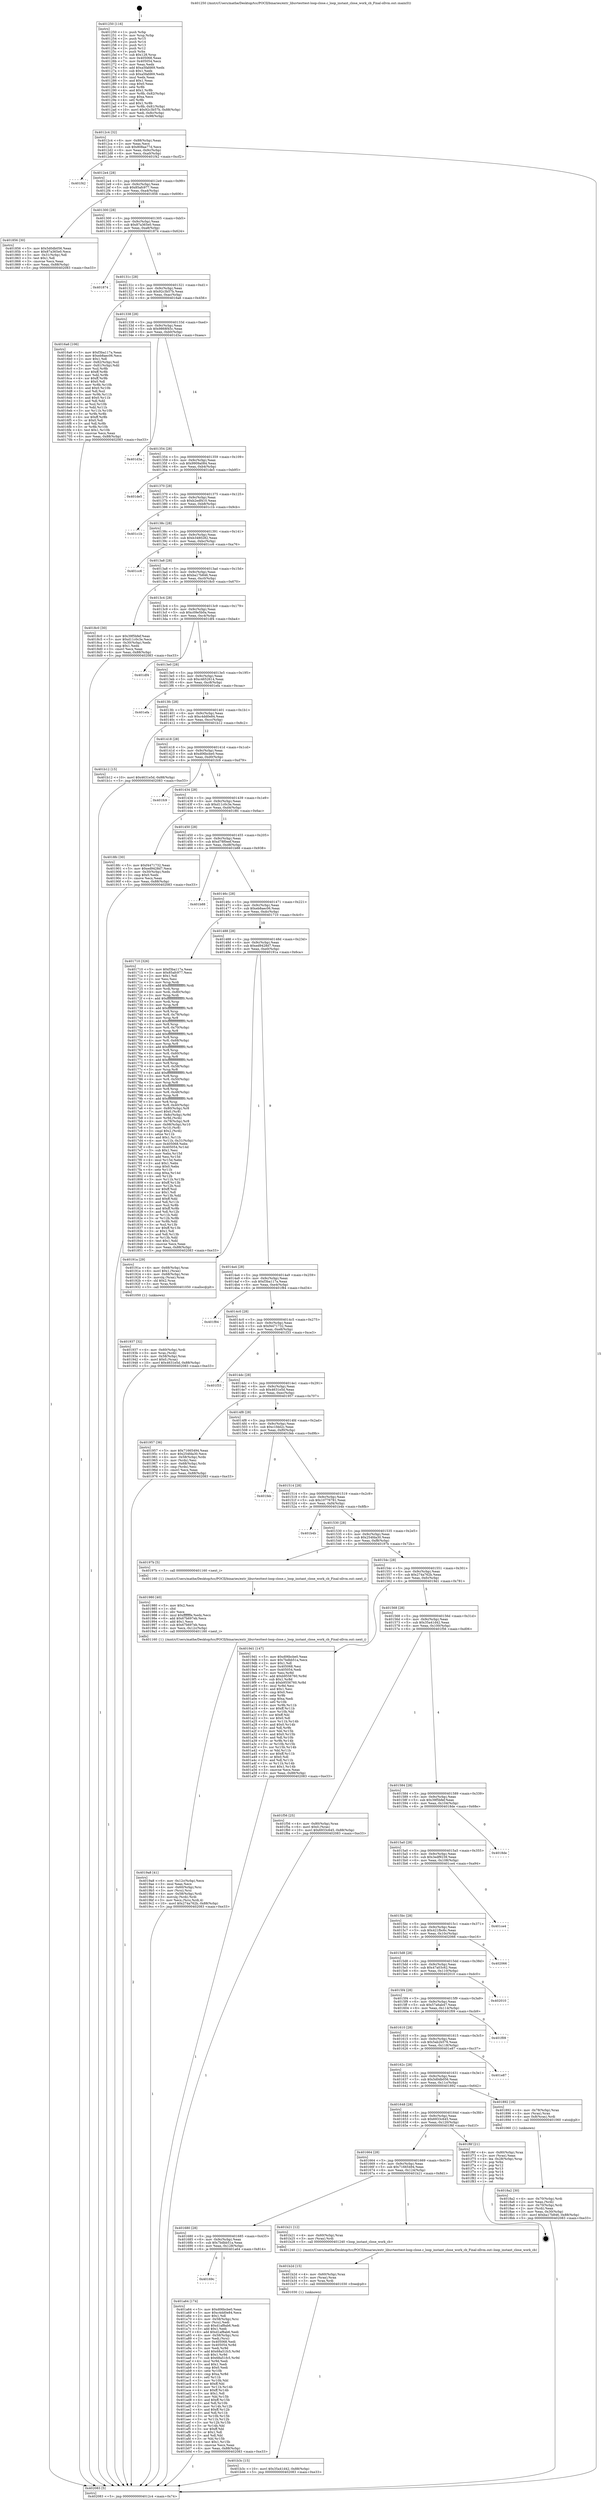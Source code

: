 digraph "0x401250" {
  label = "0x401250 (/mnt/c/Users/mathe/Desktop/tcc/POCII/binaries/extr_libuvtesttest-loop-close.c_loop_instant_close_work_cb_Final-ollvm.out::main(0))"
  labelloc = "t"
  node[shape=record]

  Entry [label="",width=0.3,height=0.3,shape=circle,fillcolor=black,style=filled]
  "0x4012c4" [label="{
     0x4012c4 [32]\l
     | [instrs]\l
     &nbsp;&nbsp;0x4012c4 \<+6\>: mov -0x88(%rbp),%eax\l
     &nbsp;&nbsp;0x4012ca \<+2\>: mov %eax,%ecx\l
     &nbsp;&nbsp;0x4012cc \<+6\>: sub $0x808aa77d,%ecx\l
     &nbsp;&nbsp;0x4012d2 \<+6\>: mov %eax,-0x9c(%rbp)\l
     &nbsp;&nbsp;0x4012d8 \<+6\>: mov %ecx,-0xa0(%rbp)\l
     &nbsp;&nbsp;0x4012de \<+6\>: je 0000000000401f42 \<main+0xcf2\>\l
  }"]
  "0x401f42" [label="{
     0x401f42\l
  }", style=dashed]
  "0x4012e4" [label="{
     0x4012e4 [28]\l
     | [instrs]\l
     &nbsp;&nbsp;0x4012e4 \<+5\>: jmp 00000000004012e9 \<main+0x99\>\l
     &nbsp;&nbsp;0x4012e9 \<+6\>: mov -0x9c(%rbp),%eax\l
     &nbsp;&nbsp;0x4012ef \<+5\>: sub $0x85afc977,%eax\l
     &nbsp;&nbsp;0x4012f4 \<+6\>: mov %eax,-0xa4(%rbp)\l
     &nbsp;&nbsp;0x4012fa \<+6\>: je 0000000000401856 \<main+0x606\>\l
  }"]
  Exit [label="",width=0.3,height=0.3,shape=circle,fillcolor=black,style=filled,peripheries=2]
  "0x401856" [label="{
     0x401856 [30]\l
     | [instrs]\l
     &nbsp;&nbsp;0x401856 \<+5\>: mov $0x5d0db056,%eax\l
     &nbsp;&nbsp;0x40185b \<+5\>: mov $0x87a365e0,%ecx\l
     &nbsp;&nbsp;0x401860 \<+3\>: mov -0x31(%rbp),%dl\l
     &nbsp;&nbsp;0x401863 \<+3\>: test $0x1,%dl\l
     &nbsp;&nbsp;0x401866 \<+3\>: cmovne %ecx,%eax\l
     &nbsp;&nbsp;0x401869 \<+6\>: mov %eax,-0x88(%rbp)\l
     &nbsp;&nbsp;0x40186f \<+5\>: jmp 0000000000402083 \<main+0xe33\>\l
  }"]
  "0x401300" [label="{
     0x401300 [28]\l
     | [instrs]\l
     &nbsp;&nbsp;0x401300 \<+5\>: jmp 0000000000401305 \<main+0xb5\>\l
     &nbsp;&nbsp;0x401305 \<+6\>: mov -0x9c(%rbp),%eax\l
     &nbsp;&nbsp;0x40130b \<+5\>: sub $0x87a365e0,%eax\l
     &nbsp;&nbsp;0x401310 \<+6\>: mov %eax,-0xa8(%rbp)\l
     &nbsp;&nbsp;0x401316 \<+6\>: je 0000000000401874 \<main+0x624\>\l
  }"]
  "0x401b3c" [label="{
     0x401b3c [15]\l
     | [instrs]\l
     &nbsp;&nbsp;0x401b3c \<+10\>: movl $0x35a41d42,-0x88(%rbp)\l
     &nbsp;&nbsp;0x401b46 \<+5\>: jmp 0000000000402083 \<main+0xe33\>\l
  }"]
  "0x401874" [label="{
     0x401874\l
  }", style=dashed]
  "0x40131c" [label="{
     0x40131c [28]\l
     | [instrs]\l
     &nbsp;&nbsp;0x40131c \<+5\>: jmp 0000000000401321 \<main+0xd1\>\l
     &nbsp;&nbsp;0x401321 \<+6\>: mov -0x9c(%rbp),%eax\l
     &nbsp;&nbsp;0x401327 \<+5\>: sub $0x92c3b57b,%eax\l
     &nbsp;&nbsp;0x40132c \<+6\>: mov %eax,-0xac(%rbp)\l
     &nbsp;&nbsp;0x401332 \<+6\>: je 00000000004016a6 \<main+0x456\>\l
  }"]
  "0x401b2d" [label="{
     0x401b2d [15]\l
     | [instrs]\l
     &nbsp;&nbsp;0x401b2d \<+4\>: mov -0x60(%rbp),%rax\l
     &nbsp;&nbsp;0x401b31 \<+3\>: mov (%rax),%rax\l
     &nbsp;&nbsp;0x401b34 \<+3\>: mov %rax,%rdi\l
     &nbsp;&nbsp;0x401b37 \<+5\>: call 0000000000401030 \<free@plt\>\l
     | [calls]\l
     &nbsp;&nbsp;0x401030 \{1\} (unknown)\l
  }"]
  "0x4016a6" [label="{
     0x4016a6 [106]\l
     | [instrs]\l
     &nbsp;&nbsp;0x4016a6 \<+5\>: mov $0xf3ba117a,%eax\l
     &nbsp;&nbsp;0x4016ab \<+5\>: mov $0xeb8aec06,%ecx\l
     &nbsp;&nbsp;0x4016b0 \<+2\>: mov $0x1,%dl\l
     &nbsp;&nbsp;0x4016b2 \<+7\>: mov -0x82(%rbp),%sil\l
     &nbsp;&nbsp;0x4016b9 \<+7\>: mov -0x81(%rbp),%dil\l
     &nbsp;&nbsp;0x4016c0 \<+3\>: mov %sil,%r8b\l
     &nbsp;&nbsp;0x4016c3 \<+4\>: xor $0xff,%r8b\l
     &nbsp;&nbsp;0x4016c7 \<+3\>: mov %dil,%r9b\l
     &nbsp;&nbsp;0x4016ca \<+4\>: xor $0xff,%r9b\l
     &nbsp;&nbsp;0x4016ce \<+3\>: xor $0x0,%dl\l
     &nbsp;&nbsp;0x4016d1 \<+3\>: mov %r8b,%r10b\l
     &nbsp;&nbsp;0x4016d4 \<+4\>: and $0x0,%r10b\l
     &nbsp;&nbsp;0x4016d8 \<+3\>: and %dl,%sil\l
     &nbsp;&nbsp;0x4016db \<+3\>: mov %r9b,%r11b\l
     &nbsp;&nbsp;0x4016de \<+4\>: and $0x0,%r11b\l
     &nbsp;&nbsp;0x4016e2 \<+3\>: and %dl,%dil\l
     &nbsp;&nbsp;0x4016e5 \<+3\>: or %sil,%r10b\l
     &nbsp;&nbsp;0x4016e8 \<+3\>: or %dil,%r11b\l
     &nbsp;&nbsp;0x4016eb \<+3\>: xor %r11b,%r10b\l
     &nbsp;&nbsp;0x4016ee \<+3\>: or %r9b,%r8b\l
     &nbsp;&nbsp;0x4016f1 \<+4\>: xor $0xff,%r8b\l
     &nbsp;&nbsp;0x4016f5 \<+3\>: or $0x0,%dl\l
     &nbsp;&nbsp;0x4016f8 \<+3\>: and %dl,%r8b\l
     &nbsp;&nbsp;0x4016fb \<+3\>: or %r8b,%r10b\l
     &nbsp;&nbsp;0x4016fe \<+4\>: test $0x1,%r10b\l
     &nbsp;&nbsp;0x401702 \<+3\>: cmovne %ecx,%eax\l
     &nbsp;&nbsp;0x401705 \<+6\>: mov %eax,-0x88(%rbp)\l
     &nbsp;&nbsp;0x40170b \<+5\>: jmp 0000000000402083 \<main+0xe33\>\l
  }"]
  "0x401338" [label="{
     0x401338 [28]\l
     | [instrs]\l
     &nbsp;&nbsp;0x401338 \<+5\>: jmp 000000000040133d \<main+0xed\>\l
     &nbsp;&nbsp;0x40133d \<+6\>: mov -0x9c(%rbp),%eax\l
     &nbsp;&nbsp;0x401343 \<+5\>: sub $0x9868f45c,%eax\l
     &nbsp;&nbsp;0x401348 \<+6\>: mov %eax,-0xb0(%rbp)\l
     &nbsp;&nbsp;0x40134e \<+6\>: je 0000000000401d3a \<main+0xaea\>\l
  }"]
  "0x402083" [label="{
     0x402083 [5]\l
     | [instrs]\l
     &nbsp;&nbsp;0x402083 \<+5\>: jmp 00000000004012c4 \<main+0x74\>\l
  }"]
  "0x401250" [label="{
     0x401250 [116]\l
     | [instrs]\l
     &nbsp;&nbsp;0x401250 \<+1\>: push %rbp\l
     &nbsp;&nbsp;0x401251 \<+3\>: mov %rsp,%rbp\l
     &nbsp;&nbsp;0x401254 \<+2\>: push %r15\l
     &nbsp;&nbsp;0x401256 \<+2\>: push %r14\l
     &nbsp;&nbsp;0x401258 \<+2\>: push %r13\l
     &nbsp;&nbsp;0x40125a \<+2\>: push %r12\l
     &nbsp;&nbsp;0x40125c \<+1\>: push %rbx\l
     &nbsp;&nbsp;0x40125d \<+7\>: sub $0x128,%rsp\l
     &nbsp;&nbsp;0x401264 \<+7\>: mov 0x405068,%eax\l
     &nbsp;&nbsp;0x40126b \<+7\>: mov 0x405054,%ecx\l
     &nbsp;&nbsp;0x401272 \<+2\>: mov %eax,%edx\l
     &nbsp;&nbsp;0x401274 \<+6\>: add $0xa5fafd69,%edx\l
     &nbsp;&nbsp;0x40127a \<+3\>: sub $0x1,%edx\l
     &nbsp;&nbsp;0x40127d \<+6\>: sub $0xa5fafd69,%edx\l
     &nbsp;&nbsp;0x401283 \<+3\>: imul %edx,%eax\l
     &nbsp;&nbsp;0x401286 \<+3\>: and $0x1,%eax\l
     &nbsp;&nbsp;0x401289 \<+3\>: cmp $0x0,%eax\l
     &nbsp;&nbsp;0x40128c \<+4\>: sete %r8b\l
     &nbsp;&nbsp;0x401290 \<+4\>: and $0x1,%r8b\l
     &nbsp;&nbsp;0x401294 \<+7\>: mov %r8b,-0x82(%rbp)\l
     &nbsp;&nbsp;0x40129b \<+3\>: cmp $0xa,%ecx\l
     &nbsp;&nbsp;0x40129e \<+4\>: setl %r8b\l
     &nbsp;&nbsp;0x4012a2 \<+4\>: and $0x1,%r8b\l
     &nbsp;&nbsp;0x4012a6 \<+7\>: mov %r8b,-0x81(%rbp)\l
     &nbsp;&nbsp;0x4012ad \<+10\>: movl $0x92c3b57b,-0x88(%rbp)\l
     &nbsp;&nbsp;0x4012b7 \<+6\>: mov %edi,-0x8c(%rbp)\l
     &nbsp;&nbsp;0x4012bd \<+7\>: mov %rsi,-0x98(%rbp)\l
  }"]
  "0x40169c" [label="{
     0x40169c\l
  }", style=dashed]
  "0x401d3a" [label="{
     0x401d3a\l
  }", style=dashed]
  "0x401354" [label="{
     0x401354 [28]\l
     | [instrs]\l
     &nbsp;&nbsp;0x401354 \<+5\>: jmp 0000000000401359 \<main+0x109\>\l
     &nbsp;&nbsp;0x401359 \<+6\>: mov -0x9c(%rbp),%eax\l
     &nbsp;&nbsp;0x40135f \<+5\>: sub $0x9909a084,%eax\l
     &nbsp;&nbsp;0x401364 \<+6\>: mov %eax,-0xb4(%rbp)\l
     &nbsp;&nbsp;0x40136a \<+6\>: je 0000000000401de5 \<main+0xb95\>\l
  }"]
  "0x401a64" [label="{
     0x401a64 [174]\l
     | [instrs]\l
     &nbsp;&nbsp;0x401a64 \<+5\>: mov $0xd06bcbe0,%eax\l
     &nbsp;&nbsp;0x401a69 \<+5\>: mov $0xc4dd0e84,%ecx\l
     &nbsp;&nbsp;0x401a6e \<+2\>: mov $0x1,%dl\l
     &nbsp;&nbsp;0x401a70 \<+4\>: mov -0x58(%rbp),%rsi\l
     &nbsp;&nbsp;0x401a74 \<+2\>: mov (%rsi),%edi\l
     &nbsp;&nbsp;0x401a76 \<+6\>: sub $0xd1af8ab6,%edi\l
     &nbsp;&nbsp;0x401a7c \<+3\>: add $0x1,%edi\l
     &nbsp;&nbsp;0x401a7f \<+6\>: add $0xd1af8ab6,%edi\l
     &nbsp;&nbsp;0x401a85 \<+4\>: mov -0x58(%rbp),%rsi\l
     &nbsp;&nbsp;0x401a89 \<+2\>: mov %edi,(%rsi)\l
     &nbsp;&nbsp;0x401a8b \<+7\>: mov 0x405068,%edi\l
     &nbsp;&nbsp;0x401a92 \<+8\>: mov 0x405054,%r8d\l
     &nbsp;&nbsp;0x401a9a \<+3\>: mov %edi,%r9d\l
     &nbsp;&nbsp;0x401a9d \<+7\>: add $0x68a51fc5,%r9d\l
     &nbsp;&nbsp;0x401aa4 \<+4\>: sub $0x1,%r9d\l
     &nbsp;&nbsp;0x401aa8 \<+7\>: sub $0x68a51fc5,%r9d\l
     &nbsp;&nbsp;0x401aaf \<+4\>: imul %r9d,%edi\l
     &nbsp;&nbsp;0x401ab3 \<+3\>: and $0x1,%edi\l
     &nbsp;&nbsp;0x401ab6 \<+3\>: cmp $0x0,%edi\l
     &nbsp;&nbsp;0x401ab9 \<+4\>: sete %r10b\l
     &nbsp;&nbsp;0x401abd \<+4\>: cmp $0xa,%r8d\l
     &nbsp;&nbsp;0x401ac1 \<+4\>: setl %r11b\l
     &nbsp;&nbsp;0x401ac5 \<+3\>: mov %r10b,%bl\l
     &nbsp;&nbsp;0x401ac8 \<+3\>: xor $0xff,%bl\l
     &nbsp;&nbsp;0x401acb \<+3\>: mov %r11b,%r14b\l
     &nbsp;&nbsp;0x401ace \<+4\>: xor $0xff,%r14b\l
     &nbsp;&nbsp;0x401ad2 \<+3\>: xor $0x1,%dl\l
     &nbsp;&nbsp;0x401ad5 \<+3\>: mov %bl,%r15b\l
     &nbsp;&nbsp;0x401ad8 \<+4\>: and $0xff,%r15b\l
     &nbsp;&nbsp;0x401adc \<+3\>: and %dl,%r10b\l
     &nbsp;&nbsp;0x401adf \<+3\>: mov %r14b,%r12b\l
     &nbsp;&nbsp;0x401ae2 \<+4\>: and $0xff,%r12b\l
     &nbsp;&nbsp;0x401ae6 \<+3\>: and %dl,%r11b\l
     &nbsp;&nbsp;0x401ae9 \<+3\>: or %r10b,%r15b\l
     &nbsp;&nbsp;0x401aec \<+3\>: or %r11b,%r12b\l
     &nbsp;&nbsp;0x401aef \<+3\>: xor %r12b,%r15b\l
     &nbsp;&nbsp;0x401af2 \<+3\>: or %r14b,%bl\l
     &nbsp;&nbsp;0x401af5 \<+3\>: xor $0xff,%bl\l
     &nbsp;&nbsp;0x401af8 \<+3\>: or $0x1,%dl\l
     &nbsp;&nbsp;0x401afb \<+2\>: and %dl,%bl\l
     &nbsp;&nbsp;0x401afd \<+3\>: or %bl,%r15b\l
     &nbsp;&nbsp;0x401b00 \<+4\>: test $0x1,%r15b\l
     &nbsp;&nbsp;0x401b04 \<+3\>: cmovne %ecx,%eax\l
     &nbsp;&nbsp;0x401b07 \<+6\>: mov %eax,-0x88(%rbp)\l
     &nbsp;&nbsp;0x401b0d \<+5\>: jmp 0000000000402083 \<main+0xe33\>\l
  }"]
  "0x401de5" [label="{
     0x401de5\l
  }", style=dashed]
  "0x401370" [label="{
     0x401370 [28]\l
     | [instrs]\l
     &nbsp;&nbsp;0x401370 \<+5\>: jmp 0000000000401375 \<main+0x125\>\l
     &nbsp;&nbsp;0x401375 \<+6\>: mov -0x9c(%rbp),%eax\l
     &nbsp;&nbsp;0x40137b \<+5\>: sub $0xb2edf410,%eax\l
     &nbsp;&nbsp;0x401380 \<+6\>: mov %eax,-0xb8(%rbp)\l
     &nbsp;&nbsp;0x401386 \<+6\>: je 0000000000401c1b \<main+0x9cb\>\l
  }"]
  "0x401680" [label="{
     0x401680 [28]\l
     | [instrs]\l
     &nbsp;&nbsp;0x401680 \<+5\>: jmp 0000000000401685 \<main+0x435\>\l
     &nbsp;&nbsp;0x401685 \<+6\>: mov -0x9c(%rbp),%eax\l
     &nbsp;&nbsp;0x40168b \<+5\>: sub $0x7bdbb51a,%eax\l
     &nbsp;&nbsp;0x401690 \<+6\>: mov %eax,-0x128(%rbp)\l
     &nbsp;&nbsp;0x401696 \<+6\>: je 0000000000401a64 \<main+0x814\>\l
  }"]
  "0x401c1b" [label="{
     0x401c1b\l
  }", style=dashed]
  "0x40138c" [label="{
     0x40138c [28]\l
     | [instrs]\l
     &nbsp;&nbsp;0x40138c \<+5\>: jmp 0000000000401391 \<main+0x141\>\l
     &nbsp;&nbsp;0x401391 \<+6\>: mov -0x9c(%rbp),%eax\l
     &nbsp;&nbsp;0x401397 \<+5\>: sub $0xb3480282,%eax\l
     &nbsp;&nbsp;0x40139c \<+6\>: mov %eax,-0xbc(%rbp)\l
     &nbsp;&nbsp;0x4013a2 \<+6\>: je 0000000000401cc6 \<main+0xa76\>\l
  }"]
  "0x401b21" [label="{
     0x401b21 [12]\l
     | [instrs]\l
     &nbsp;&nbsp;0x401b21 \<+4\>: mov -0x60(%rbp),%rax\l
     &nbsp;&nbsp;0x401b25 \<+3\>: mov (%rax),%rdi\l
     &nbsp;&nbsp;0x401b28 \<+5\>: call 0000000000401240 \<loop_instant_close_work_cb\>\l
     | [calls]\l
     &nbsp;&nbsp;0x401240 \{1\} (/mnt/c/Users/mathe/Desktop/tcc/POCII/binaries/extr_libuvtesttest-loop-close.c_loop_instant_close_work_cb_Final-ollvm.out::loop_instant_close_work_cb)\l
  }"]
  "0x401cc6" [label="{
     0x401cc6\l
  }", style=dashed]
  "0x4013a8" [label="{
     0x4013a8 [28]\l
     | [instrs]\l
     &nbsp;&nbsp;0x4013a8 \<+5\>: jmp 00000000004013ad \<main+0x15d\>\l
     &nbsp;&nbsp;0x4013ad \<+6\>: mov -0x9c(%rbp),%eax\l
     &nbsp;&nbsp;0x4013b3 \<+5\>: sub $0xba17b846,%eax\l
     &nbsp;&nbsp;0x4013b8 \<+6\>: mov %eax,-0xc0(%rbp)\l
     &nbsp;&nbsp;0x4013be \<+6\>: je 00000000004018c0 \<main+0x670\>\l
  }"]
  "0x401664" [label="{
     0x401664 [28]\l
     | [instrs]\l
     &nbsp;&nbsp;0x401664 \<+5\>: jmp 0000000000401669 \<main+0x419\>\l
     &nbsp;&nbsp;0x401669 \<+6\>: mov -0x9c(%rbp),%eax\l
     &nbsp;&nbsp;0x40166f \<+5\>: sub $0x71665494,%eax\l
     &nbsp;&nbsp;0x401674 \<+6\>: mov %eax,-0x124(%rbp)\l
     &nbsp;&nbsp;0x40167a \<+6\>: je 0000000000401b21 \<main+0x8d1\>\l
  }"]
  "0x4018c0" [label="{
     0x4018c0 [30]\l
     | [instrs]\l
     &nbsp;&nbsp;0x4018c0 \<+5\>: mov $0x39f5bfef,%eax\l
     &nbsp;&nbsp;0x4018c5 \<+5\>: mov $0xd11c0c3e,%ecx\l
     &nbsp;&nbsp;0x4018ca \<+3\>: mov -0x30(%rbp),%edx\l
     &nbsp;&nbsp;0x4018cd \<+3\>: cmp $0x1,%edx\l
     &nbsp;&nbsp;0x4018d0 \<+3\>: cmovl %ecx,%eax\l
     &nbsp;&nbsp;0x4018d3 \<+6\>: mov %eax,-0x88(%rbp)\l
     &nbsp;&nbsp;0x4018d9 \<+5\>: jmp 0000000000402083 \<main+0xe33\>\l
  }"]
  "0x4013c4" [label="{
     0x4013c4 [28]\l
     | [instrs]\l
     &nbsp;&nbsp;0x4013c4 \<+5\>: jmp 00000000004013c9 \<main+0x179\>\l
     &nbsp;&nbsp;0x4013c9 \<+6\>: mov -0x9c(%rbp),%eax\l
     &nbsp;&nbsp;0x4013cf \<+5\>: sub $0xc09e5b0a,%eax\l
     &nbsp;&nbsp;0x4013d4 \<+6\>: mov %eax,-0xc4(%rbp)\l
     &nbsp;&nbsp;0x4013da \<+6\>: je 0000000000401df4 \<main+0xba4\>\l
  }"]
  "0x401f6f" [label="{
     0x401f6f [21]\l
     | [instrs]\l
     &nbsp;&nbsp;0x401f6f \<+4\>: mov -0x80(%rbp),%rax\l
     &nbsp;&nbsp;0x401f73 \<+2\>: mov (%rax),%eax\l
     &nbsp;&nbsp;0x401f75 \<+4\>: lea -0x28(%rbp),%rsp\l
     &nbsp;&nbsp;0x401f79 \<+1\>: pop %rbx\l
     &nbsp;&nbsp;0x401f7a \<+2\>: pop %r12\l
     &nbsp;&nbsp;0x401f7c \<+2\>: pop %r13\l
     &nbsp;&nbsp;0x401f7e \<+2\>: pop %r14\l
     &nbsp;&nbsp;0x401f80 \<+2\>: pop %r15\l
     &nbsp;&nbsp;0x401f82 \<+1\>: pop %rbp\l
     &nbsp;&nbsp;0x401f83 \<+1\>: ret\l
  }"]
  "0x401df4" [label="{
     0x401df4\l
  }", style=dashed]
  "0x4013e0" [label="{
     0x4013e0 [28]\l
     | [instrs]\l
     &nbsp;&nbsp;0x4013e0 \<+5\>: jmp 00000000004013e5 \<main+0x195\>\l
     &nbsp;&nbsp;0x4013e5 \<+6\>: mov -0x9c(%rbp),%eax\l
     &nbsp;&nbsp;0x4013eb \<+5\>: sub $0xc4652614,%eax\l
     &nbsp;&nbsp;0x4013f0 \<+6\>: mov %eax,-0xc8(%rbp)\l
     &nbsp;&nbsp;0x4013f6 \<+6\>: je 0000000000401efa \<main+0xcaa\>\l
  }"]
  "0x4019a8" [label="{
     0x4019a8 [41]\l
     | [instrs]\l
     &nbsp;&nbsp;0x4019a8 \<+6\>: mov -0x12c(%rbp),%ecx\l
     &nbsp;&nbsp;0x4019ae \<+3\>: imul %eax,%ecx\l
     &nbsp;&nbsp;0x4019b1 \<+4\>: mov -0x60(%rbp),%rsi\l
     &nbsp;&nbsp;0x4019b5 \<+3\>: mov (%rsi),%rsi\l
     &nbsp;&nbsp;0x4019b8 \<+4\>: mov -0x58(%rbp),%rdi\l
     &nbsp;&nbsp;0x4019bc \<+3\>: movslq (%rdi),%rdi\l
     &nbsp;&nbsp;0x4019bf \<+3\>: mov %ecx,(%rsi,%rdi,4)\l
     &nbsp;&nbsp;0x4019c2 \<+10\>: movl $0x274a762b,-0x88(%rbp)\l
     &nbsp;&nbsp;0x4019cc \<+5\>: jmp 0000000000402083 \<main+0xe33\>\l
  }"]
  "0x401efa" [label="{
     0x401efa\l
  }", style=dashed]
  "0x4013fc" [label="{
     0x4013fc [28]\l
     | [instrs]\l
     &nbsp;&nbsp;0x4013fc \<+5\>: jmp 0000000000401401 \<main+0x1b1\>\l
     &nbsp;&nbsp;0x401401 \<+6\>: mov -0x9c(%rbp),%eax\l
     &nbsp;&nbsp;0x401407 \<+5\>: sub $0xc4dd0e84,%eax\l
     &nbsp;&nbsp;0x40140c \<+6\>: mov %eax,-0xcc(%rbp)\l
     &nbsp;&nbsp;0x401412 \<+6\>: je 0000000000401b12 \<main+0x8c2\>\l
  }"]
  "0x401980" [label="{
     0x401980 [40]\l
     | [instrs]\l
     &nbsp;&nbsp;0x401980 \<+5\>: mov $0x2,%ecx\l
     &nbsp;&nbsp;0x401985 \<+1\>: cltd\l
     &nbsp;&nbsp;0x401986 \<+2\>: idiv %ecx\l
     &nbsp;&nbsp;0x401988 \<+6\>: imul $0xfffffffe,%edx,%ecx\l
     &nbsp;&nbsp;0x40198e \<+6\>: add $0x67b697eb,%ecx\l
     &nbsp;&nbsp;0x401994 \<+3\>: add $0x1,%ecx\l
     &nbsp;&nbsp;0x401997 \<+6\>: sub $0x67b697eb,%ecx\l
     &nbsp;&nbsp;0x40199d \<+6\>: mov %ecx,-0x12c(%rbp)\l
     &nbsp;&nbsp;0x4019a3 \<+5\>: call 0000000000401160 \<next_i\>\l
     | [calls]\l
     &nbsp;&nbsp;0x401160 \{1\} (/mnt/c/Users/mathe/Desktop/tcc/POCII/binaries/extr_libuvtesttest-loop-close.c_loop_instant_close_work_cb_Final-ollvm.out::next_i)\l
  }"]
  "0x401b12" [label="{
     0x401b12 [15]\l
     | [instrs]\l
     &nbsp;&nbsp;0x401b12 \<+10\>: movl $0x4631e5d,-0x88(%rbp)\l
     &nbsp;&nbsp;0x401b1c \<+5\>: jmp 0000000000402083 \<main+0xe33\>\l
  }"]
  "0x401418" [label="{
     0x401418 [28]\l
     | [instrs]\l
     &nbsp;&nbsp;0x401418 \<+5\>: jmp 000000000040141d \<main+0x1cd\>\l
     &nbsp;&nbsp;0x40141d \<+6\>: mov -0x9c(%rbp),%eax\l
     &nbsp;&nbsp;0x401423 \<+5\>: sub $0xd06bcbe0,%eax\l
     &nbsp;&nbsp;0x401428 \<+6\>: mov %eax,-0xd0(%rbp)\l
     &nbsp;&nbsp;0x40142e \<+6\>: je 0000000000401fc9 \<main+0xd79\>\l
  }"]
  "0x401937" [label="{
     0x401937 [32]\l
     | [instrs]\l
     &nbsp;&nbsp;0x401937 \<+4\>: mov -0x60(%rbp),%rdi\l
     &nbsp;&nbsp;0x40193b \<+3\>: mov %rax,(%rdi)\l
     &nbsp;&nbsp;0x40193e \<+4\>: mov -0x58(%rbp),%rax\l
     &nbsp;&nbsp;0x401942 \<+6\>: movl $0x0,(%rax)\l
     &nbsp;&nbsp;0x401948 \<+10\>: movl $0x4631e5d,-0x88(%rbp)\l
     &nbsp;&nbsp;0x401952 \<+5\>: jmp 0000000000402083 \<main+0xe33\>\l
  }"]
  "0x401fc9" [label="{
     0x401fc9\l
  }", style=dashed]
  "0x401434" [label="{
     0x401434 [28]\l
     | [instrs]\l
     &nbsp;&nbsp;0x401434 \<+5\>: jmp 0000000000401439 \<main+0x1e9\>\l
     &nbsp;&nbsp;0x401439 \<+6\>: mov -0x9c(%rbp),%eax\l
     &nbsp;&nbsp;0x40143f \<+5\>: sub $0xd11c0c3e,%eax\l
     &nbsp;&nbsp;0x401444 \<+6\>: mov %eax,-0xd4(%rbp)\l
     &nbsp;&nbsp;0x40144a \<+6\>: je 00000000004018fc \<main+0x6ac\>\l
  }"]
  "0x4018a2" [label="{
     0x4018a2 [30]\l
     | [instrs]\l
     &nbsp;&nbsp;0x4018a2 \<+4\>: mov -0x70(%rbp),%rdi\l
     &nbsp;&nbsp;0x4018a6 \<+2\>: mov %eax,(%rdi)\l
     &nbsp;&nbsp;0x4018a8 \<+4\>: mov -0x70(%rbp),%rdi\l
     &nbsp;&nbsp;0x4018ac \<+2\>: mov (%rdi),%eax\l
     &nbsp;&nbsp;0x4018ae \<+3\>: mov %eax,-0x30(%rbp)\l
     &nbsp;&nbsp;0x4018b1 \<+10\>: movl $0xba17b846,-0x88(%rbp)\l
     &nbsp;&nbsp;0x4018bb \<+5\>: jmp 0000000000402083 \<main+0xe33\>\l
  }"]
  "0x4018fc" [label="{
     0x4018fc [30]\l
     | [instrs]\l
     &nbsp;&nbsp;0x4018fc \<+5\>: mov $0xf4471732,%eax\l
     &nbsp;&nbsp;0x401901 \<+5\>: mov $0xed9428d7,%ecx\l
     &nbsp;&nbsp;0x401906 \<+3\>: mov -0x30(%rbp),%edx\l
     &nbsp;&nbsp;0x401909 \<+3\>: cmp $0x0,%edx\l
     &nbsp;&nbsp;0x40190c \<+3\>: cmove %ecx,%eax\l
     &nbsp;&nbsp;0x40190f \<+6\>: mov %eax,-0x88(%rbp)\l
     &nbsp;&nbsp;0x401915 \<+5\>: jmp 0000000000402083 \<main+0xe33\>\l
  }"]
  "0x401450" [label="{
     0x401450 [28]\l
     | [instrs]\l
     &nbsp;&nbsp;0x401450 \<+5\>: jmp 0000000000401455 \<main+0x205\>\l
     &nbsp;&nbsp;0x401455 \<+6\>: mov -0x9c(%rbp),%eax\l
     &nbsp;&nbsp;0x40145b \<+5\>: sub $0xd78f0eef,%eax\l
     &nbsp;&nbsp;0x401460 \<+6\>: mov %eax,-0xd8(%rbp)\l
     &nbsp;&nbsp;0x401466 \<+6\>: je 0000000000401b88 \<main+0x938\>\l
  }"]
  "0x401648" [label="{
     0x401648 [28]\l
     | [instrs]\l
     &nbsp;&nbsp;0x401648 \<+5\>: jmp 000000000040164d \<main+0x3fd\>\l
     &nbsp;&nbsp;0x40164d \<+6\>: mov -0x9c(%rbp),%eax\l
     &nbsp;&nbsp;0x401653 \<+5\>: sub $0x6933c645,%eax\l
     &nbsp;&nbsp;0x401658 \<+6\>: mov %eax,-0x120(%rbp)\l
     &nbsp;&nbsp;0x40165e \<+6\>: je 0000000000401f6f \<main+0xd1f\>\l
  }"]
  "0x401b88" [label="{
     0x401b88\l
  }", style=dashed]
  "0x40146c" [label="{
     0x40146c [28]\l
     | [instrs]\l
     &nbsp;&nbsp;0x40146c \<+5\>: jmp 0000000000401471 \<main+0x221\>\l
     &nbsp;&nbsp;0x401471 \<+6\>: mov -0x9c(%rbp),%eax\l
     &nbsp;&nbsp;0x401477 \<+5\>: sub $0xeb8aec06,%eax\l
     &nbsp;&nbsp;0x40147c \<+6\>: mov %eax,-0xdc(%rbp)\l
     &nbsp;&nbsp;0x401482 \<+6\>: je 0000000000401710 \<main+0x4c0\>\l
  }"]
  "0x401892" [label="{
     0x401892 [16]\l
     | [instrs]\l
     &nbsp;&nbsp;0x401892 \<+4\>: mov -0x78(%rbp),%rax\l
     &nbsp;&nbsp;0x401896 \<+3\>: mov (%rax),%rax\l
     &nbsp;&nbsp;0x401899 \<+4\>: mov 0x8(%rax),%rdi\l
     &nbsp;&nbsp;0x40189d \<+5\>: call 0000000000401060 \<atoi@plt\>\l
     | [calls]\l
     &nbsp;&nbsp;0x401060 \{1\} (unknown)\l
  }"]
  "0x401710" [label="{
     0x401710 [326]\l
     | [instrs]\l
     &nbsp;&nbsp;0x401710 \<+5\>: mov $0xf3ba117a,%eax\l
     &nbsp;&nbsp;0x401715 \<+5\>: mov $0x85afc977,%ecx\l
     &nbsp;&nbsp;0x40171a \<+2\>: mov $0x1,%dl\l
     &nbsp;&nbsp;0x40171c \<+2\>: xor %esi,%esi\l
     &nbsp;&nbsp;0x40171e \<+3\>: mov %rsp,%rdi\l
     &nbsp;&nbsp;0x401721 \<+4\>: add $0xfffffffffffffff0,%rdi\l
     &nbsp;&nbsp;0x401725 \<+3\>: mov %rdi,%rsp\l
     &nbsp;&nbsp;0x401728 \<+4\>: mov %rdi,-0x80(%rbp)\l
     &nbsp;&nbsp;0x40172c \<+3\>: mov %rsp,%rdi\l
     &nbsp;&nbsp;0x40172f \<+4\>: add $0xfffffffffffffff0,%rdi\l
     &nbsp;&nbsp;0x401733 \<+3\>: mov %rdi,%rsp\l
     &nbsp;&nbsp;0x401736 \<+3\>: mov %rsp,%r8\l
     &nbsp;&nbsp;0x401739 \<+4\>: add $0xfffffffffffffff0,%r8\l
     &nbsp;&nbsp;0x40173d \<+3\>: mov %r8,%rsp\l
     &nbsp;&nbsp;0x401740 \<+4\>: mov %r8,-0x78(%rbp)\l
     &nbsp;&nbsp;0x401744 \<+3\>: mov %rsp,%r8\l
     &nbsp;&nbsp;0x401747 \<+4\>: add $0xfffffffffffffff0,%r8\l
     &nbsp;&nbsp;0x40174b \<+3\>: mov %r8,%rsp\l
     &nbsp;&nbsp;0x40174e \<+4\>: mov %r8,-0x70(%rbp)\l
     &nbsp;&nbsp;0x401752 \<+3\>: mov %rsp,%r8\l
     &nbsp;&nbsp;0x401755 \<+4\>: add $0xfffffffffffffff0,%r8\l
     &nbsp;&nbsp;0x401759 \<+3\>: mov %r8,%rsp\l
     &nbsp;&nbsp;0x40175c \<+4\>: mov %r8,-0x68(%rbp)\l
     &nbsp;&nbsp;0x401760 \<+3\>: mov %rsp,%r8\l
     &nbsp;&nbsp;0x401763 \<+4\>: add $0xfffffffffffffff0,%r8\l
     &nbsp;&nbsp;0x401767 \<+3\>: mov %r8,%rsp\l
     &nbsp;&nbsp;0x40176a \<+4\>: mov %r8,-0x60(%rbp)\l
     &nbsp;&nbsp;0x40176e \<+3\>: mov %rsp,%r8\l
     &nbsp;&nbsp;0x401771 \<+4\>: add $0xfffffffffffffff0,%r8\l
     &nbsp;&nbsp;0x401775 \<+3\>: mov %r8,%rsp\l
     &nbsp;&nbsp;0x401778 \<+4\>: mov %r8,-0x58(%rbp)\l
     &nbsp;&nbsp;0x40177c \<+3\>: mov %rsp,%r8\l
     &nbsp;&nbsp;0x40177f \<+4\>: add $0xfffffffffffffff0,%r8\l
     &nbsp;&nbsp;0x401783 \<+3\>: mov %r8,%rsp\l
     &nbsp;&nbsp;0x401786 \<+4\>: mov %r8,-0x50(%rbp)\l
     &nbsp;&nbsp;0x40178a \<+3\>: mov %rsp,%r8\l
     &nbsp;&nbsp;0x40178d \<+4\>: add $0xfffffffffffffff0,%r8\l
     &nbsp;&nbsp;0x401791 \<+3\>: mov %r8,%rsp\l
     &nbsp;&nbsp;0x401794 \<+4\>: mov %r8,-0x48(%rbp)\l
     &nbsp;&nbsp;0x401798 \<+3\>: mov %rsp,%r8\l
     &nbsp;&nbsp;0x40179b \<+4\>: add $0xfffffffffffffff0,%r8\l
     &nbsp;&nbsp;0x40179f \<+3\>: mov %r8,%rsp\l
     &nbsp;&nbsp;0x4017a2 \<+4\>: mov %r8,-0x40(%rbp)\l
     &nbsp;&nbsp;0x4017a6 \<+4\>: mov -0x80(%rbp),%r8\l
     &nbsp;&nbsp;0x4017aa \<+7\>: movl $0x0,(%r8)\l
     &nbsp;&nbsp;0x4017b1 \<+7\>: mov -0x8c(%rbp),%r9d\l
     &nbsp;&nbsp;0x4017b8 \<+3\>: mov %r9d,(%rdi)\l
     &nbsp;&nbsp;0x4017bb \<+4\>: mov -0x78(%rbp),%r8\l
     &nbsp;&nbsp;0x4017bf \<+7\>: mov -0x98(%rbp),%r10\l
     &nbsp;&nbsp;0x4017c6 \<+3\>: mov %r10,(%r8)\l
     &nbsp;&nbsp;0x4017c9 \<+3\>: cmpl $0x2,(%rdi)\l
     &nbsp;&nbsp;0x4017cc \<+4\>: setne %r11b\l
     &nbsp;&nbsp;0x4017d0 \<+4\>: and $0x1,%r11b\l
     &nbsp;&nbsp;0x4017d4 \<+4\>: mov %r11b,-0x31(%rbp)\l
     &nbsp;&nbsp;0x4017d8 \<+7\>: mov 0x405068,%ebx\l
     &nbsp;&nbsp;0x4017df \<+8\>: mov 0x405054,%r14d\l
     &nbsp;&nbsp;0x4017e7 \<+3\>: sub $0x1,%esi\l
     &nbsp;&nbsp;0x4017ea \<+3\>: mov %ebx,%r15d\l
     &nbsp;&nbsp;0x4017ed \<+3\>: add %esi,%r15d\l
     &nbsp;&nbsp;0x4017f0 \<+4\>: imul %r15d,%ebx\l
     &nbsp;&nbsp;0x4017f4 \<+3\>: and $0x1,%ebx\l
     &nbsp;&nbsp;0x4017f7 \<+3\>: cmp $0x0,%ebx\l
     &nbsp;&nbsp;0x4017fa \<+4\>: sete %r11b\l
     &nbsp;&nbsp;0x4017fe \<+4\>: cmp $0xa,%r14d\l
     &nbsp;&nbsp;0x401802 \<+4\>: setl %r12b\l
     &nbsp;&nbsp;0x401806 \<+3\>: mov %r11b,%r13b\l
     &nbsp;&nbsp;0x401809 \<+4\>: xor $0xff,%r13b\l
     &nbsp;&nbsp;0x40180d \<+3\>: mov %r12b,%sil\l
     &nbsp;&nbsp;0x401810 \<+4\>: xor $0xff,%sil\l
     &nbsp;&nbsp;0x401814 \<+3\>: xor $0x1,%dl\l
     &nbsp;&nbsp;0x401817 \<+3\>: mov %r13b,%dil\l
     &nbsp;&nbsp;0x40181a \<+4\>: and $0xff,%dil\l
     &nbsp;&nbsp;0x40181e \<+3\>: and %dl,%r11b\l
     &nbsp;&nbsp;0x401821 \<+3\>: mov %sil,%r8b\l
     &nbsp;&nbsp;0x401824 \<+4\>: and $0xff,%r8b\l
     &nbsp;&nbsp;0x401828 \<+3\>: and %dl,%r12b\l
     &nbsp;&nbsp;0x40182b \<+3\>: or %r11b,%dil\l
     &nbsp;&nbsp;0x40182e \<+3\>: or %r12b,%r8b\l
     &nbsp;&nbsp;0x401831 \<+3\>: xor %r8b,%dil\l
     &nbsp;&nbsp;0x401834 \<+3\>: or %sil,%r13b\l
     &nbsp;&nbsp;0x401837 \<+4\>: xor $0xff,%r13b\l
     &nbsp;&nbsp;0x40183b \<+3\>: or $0x1,%dl\l
     &nbsp;&nbsp;0x40183e \<+3\>: and %dl,%r13b\l
     &nbsp;&nbsp;0x401841 \<+3\>: or %r13b,%dil\l
     &nbsp;&nbsp;0x401844 \<+4\>: test $0x1,%dil\l
     &nbsp;&nbsp;0x401848 \<+3\>: cmovne %ecx,%eax\l
     &nbsp;&nbsp;0x40184b \<+6\>: mov %eax,-0x88(%rbp)\l
     &nbsp;&nbsp;0x401851 \<+5\>: jmp 0000000000402083 \<main+0xe33\>\l
  }"]
  "0x401488" [label="{
     0x401488 [28]\l
     | [instrs]\l
     &nbsp;&nbsp;0x401488 \<+5\>: jmp 000000000040148d \<main+0x23d\>\l
     &nbsp;&nbsp;0x40148d \<+6\>: mov -0x9c(%rbp),%eax\l
     &nbsp;&nbsp;0x401493 \<+5\>: sub $0xed9428d7,%eax\l
     &nbsp;&nbsp;0x401498 \<+6\>: mov %eax,-0xe0(%rbp)\l
     &nbsp;&nbsp;0x40149e \<+6\>: je 000000000040191a \<main+0x6ca\>\l
  }"]
  "0x40162c" [label="{
     0x40162c [28]\l
     | [instrs]\l
     &nbsp;&nbsp;0x40162c \<+5\>: jmp 0000000000401631 \<main+0x3e1\>\l
     &nbsp;&nbsp;0x401631 \<+6\>: mov -0x9c(%rbp),%eax\l
     &nbsp;&nbsp;0x401637 \<+5\>: sub $0x5d0db056,%eax\l
     &nbsp;&nbsp;0x40163c \<+6\>: mov %eax,-0x11c(%rbp)\l
     &nbsp;&nbsp;0x401642 \<+6\>: je 0000000000401892 \<main+0x642\>\l
  }"]
  "0x401e87" [label="{
     0x401e87\l
  }", style=dashed]
  "0x40191a" [label="{
     0x40191a [29]\l
     | [instrs]\l
     &nbsp;&nbsp;0x40191a \<+4\>: mov -0x68(%rbp),%rax\l
     &nbsp;&nbsp;0x40191e \<+6\>: movl $0x1,(%rax)\l
     &nbsp;&nbsp;0x401924 \<+4\>: mov -0x68(%rbp),%rax\l
     &nbsp;&nbsp;0x401928 \<+3\>: movslq (%rax),%rax\l
     &nbsp;&nbsp;0x40192b \<+4\>: shl $0x2,%rax\l
     &nbsp;&nbsp;0x40192f \<+3\>: mov %rax,%rdi\l
     &nbsp;&nbsp;0x401932 \<+5\>: call 0000000000401050 \<malloc@plt\>\l
     | [calls]\l
     &nbsp;&nbsp;0x401050 \{1\} (unknown)\l
  }"]
  "0x4014a4" [label="{
     0x4014a4 [28]\l
     | [instrs]\l
     &nbsp;&nbsp;0x4014a4 \<+5\>: jmp 00000000004014a9 \<main+0x259\>\l
     &nbsp;&nbsp;0x4014a9 \<+6\>: mov -0x9c(%rbp),%eax\l
     &nbsp;&nbsp;0x4014af \<+5\>: sub $0xf3ba117a,%eax\l
     &nbsp;&nbsp;0x4014b4 \<+6\>: mov %eax,-0xe4(%rbp)\l
     &nbsp;&nbsp;0x4014ba \<+6\>: je 0000000000401f84 \<main+0xd34\>\l
  }"]
  "0x401610" [label="{
     0x401610 [28]\l
     | [instrs]\l
     &nbsp;&nbsp;0x401610 \<+5\>: jmp 0000000000401615 \<main+0x3c5\>\l
     &nbsp;&nbsp;0x401615 \<+6\>: mov -0x9c(%rbp),%eax\l
     &nbsp;&nbsp;0x40161b \<+5\>: sub $0x5ab2b576,%eax\l
     &nbsp;&nbsp;0x401620 \<+6\>: mov %eax,-0x118(%rbp)\l
     &nbsp;&nbsp;0x401626 \<+6\>: je 0000000000401e87 \<main+0xc37\>\l
  }"]
  "0x401f84" [label="{
     0x401f84\l
  }", style=dashed]
  "0x4014c0" [label="{
     0x4014c0 [28]\l
     | [instrs]\l
     &nbsp;&nbsp;0x4014c0 \<+5\>: jmp 00000000004014c5 \<main+0x275\>\l
     &nbsp;&nbsp;0x4014c5 \<+6\>: mov -0x9c(%rbp),%eax\l
     &nbsp;&nbsp;0x4014cb \<+5\>: sub $0xf4471732,%eax\l
     &nbsp;&nbsp;0x4014d0 \<+6\>: mov %eax,-0xe8(%rbp)\l
     &nbsp;&nbsp;0x4014d6 \<+6\>: je 0000000000401f33 \<main+0xce3\>\l
  }"]
  "0x401f09" [label="{
     0x401f09\l
  }", style=dashed]
  "0x401f33" [label="{
     0x401f33\l
  }", style=dashed]
  "0x4014dc" [label="{
     0x4014dc [28]\l
     | [instrs]\l
     &nbsp;&nbsp;0x4014dc \<+5\>: jmp 00000000004014e1 \<main+0x291\>\l
     &nbsp;&nbsp;0x4014e1 \<+6\>: mov -0x9c(%rbp),%eax\l
     &nbsp;&nbsp;0x4014e7 \<+5\>: sub $0x4631e5d,%eax\l
     &nbsp;&nbsp;0x4014ec \<+6\>: mov %eax,-0xec(%rbp)\l
     &nbsp;&nbsp;0x4014f2 \<+6\>: je 0000000000401957 \<main+0x707\>\l
  }"]
  "0x4015f4" [label="{
     0x4015f4 [28]\l
     | [instrs]\l
     &nbsp;&nbsp;0x4015f4 \<+5\>: jmp 00000000004015f9 \<main+0x3a9\>\l
     &nbsp;&nbsp;0x4015f9 \<+6\>: mov -0x9c(%rbp),%eax\l
     &nbsp;&nbsp;0x4015ff \<+5\>: sub $0x57a6ab47,%eax\l
     &nbsp;&nbsp;0x401604 \<+6\>: mov %eax,-0x114(%rbp)\l
     &nbsp;&nbsp;0x40160a \<+6\>: je 0000000000401f09 \<main+0xcb9\>\l
  }"]
  "0x401957" [label="{
     0x401957 [36]\l
     | [instrs]\l
     &nbsp;&nbsp;0x401957 \<+5\>: mov $0x71665494,%eax\l
     &nbsp;&nbsp;0x40195c \<+5\>: mov $0x254fda30,%ecx\l
     &nbsp;&nbsp;0x401961 \<+4\>: mov -0x58(%rbp),%rdx\l
     &nbsp;&nbsp;0x401965 \<+2\>: mov (%rdx),%esi\l
     &nbsp;&nbsp;0x401967 \<+4\>: mov -0x68(%rbp),%rdx\l
     &nbsp;&nbsp;0x40196b \<+2\>: cmp (%rdx),%esi\l
     &nbsp;&nbsp;0x40196d \<+3\>: cmovl %ecx,%eax\l
     &nbsp;&nbsp;0x401970 \<+6\>: mov %eax,-0x88(%rbp)\l
     &nbsp;&nbsp;0x401976 \<+5\>: jmp 0000000000402083 \<main+0xe33\>\l
  }"]
  "0x4014f8" [label="{
     0x4014f8 [28]\l
     | [instrs]\l
     &nbsp;&nbsp;0x4014f8 \<+5\>: jmp 00000000004014fd \<main+0x2ad\>\l
     &nbsp;&nbsp;0x4014fd \<+6\>: mov -0x9c(%rbp),%eax\l
     &nbsp;&nbsp;0x401503 \<+5\>: sub $0xc1fdd2c,%eax\l
     &nbsp;&nbsp;0x401508 \<+6\>: mov %eax,-0xf0(%rbp)\l
     &nbsp;&nbsp;0x40150e \<+6\>: je 0000000000401feb \<main+0xd9b\>\l
  }"]
  "0x402010" [label="{
     0x402010\l
  }", style=dashed]
  "0x401feb" [label="{
     0x401feb\l
  }", style=dashed]
  "0x401514" [label="{
     0x401514 [28]\l
     | [instrs]\l
     &nbsp;&nbsp;0x401514 \<+5\>: jmp 0000000000401519 \<main+0x2c9\>\l
     &nbsp;&nbsp;0x401519 \<+6\>: mov -0x9c(%rbp),%eax\l
     &nbsp;&nbsp;0x40151f \<+5\>: sub $0x10776781,%eax\l
     &nbsp;&nbsp;0x401524 \<+6\>: mov %eax,-0xf4(%rbp)\l
     &nbsp;&nbsp;0x40152a \<+6\>: je 0000000000401b4b \<main+0x8fb\>\l
  }"]
  "0x4015d8" [label="{
     0x4015d8 [28]\l
     | [instrs]\l
     &nbsp;&nbsp;0x4015d8 \<+5\>: jmp 00000000004015dd \<main+0x38d\>\l
     &nbsp;&nbsp;0x4015dd \<+6\>: mov -0x9c(%rbp),%eax\l
     &nbsp;&nbsp;0x4015e3 \<+5\>: sub $0x47a03c62,%eax\l
     &nbsp;&nbsp;0x4015e8 \<+6\>: mov %eax,-0x110(%rbp)\l
     &nbsp;&nbsp;0x4015ee \<+6\>: je 0000000000402010 \<main+0xdc0\>\l
  }"]
  "0x401b4b" [label="{
     0x401b4b\l
  }", style=dashed]
  "0x401530" [label="{
     0x401530 [28]\l
     | [instrs]\l
     &nbsp;&nbsp;0x401530 \<+5\>: jmp 0000000000401535 \<main+0x2e5\>\l
     &nbsp;&nbsp;0x401535 \<+6\>: mov -0x9c(%rbp),%eax\l
     &nbsp;&nbsp;0x40153b \<+5\>: sub $0x254fda30,%eax\l
     &nbsp;&nbsp;0x401540 \<+6\>: mov %eax,-0xf8(%rbp)\l
     &nbsp;&nbsp;0x401546 \<+6\>: je 000000000040197b \<main+0x72b\>\l
  }"]
  "0x402066" [label="{
     0x402066\l
  }", style=dashed]
  "0x40197b" [label="{
     0x40197b [5]\l
     | [instrs]\l
     &nbsp;&nbsp;0x40197b \<+5\>: call 0000000000401160 \<next_i\>\l
     | [calls]\l
     &nbsp;&nbsp;0x401160 \{1\} (/mnt/c/Users/mathe/Desktop/tcc/POCII/binaries/extr_libuvtesttest-loop-close.c_loop_instant_close_work_cb_Final-ollvm.out::next_i)\l
  }"]
  "0x40154c" [label="{
     0x40154c [28]\l
     | [instrs]\l
     &nbsp;&nbsp;0x40154c \<+5\>: jmp 0000000000401551 \<main+0x301\>\l
     &nbsp;&nbsp;0x401551 \<+6\>: mov -0x9c(%rbp),%eax\l
     &nbsp;&nbsp;0x401557 \<+5\>: sub $0x274a762b,%eax\l
     &nbsp;&nbsp;0x40155c \<+6\>: mov %eax,-0xfc(%rbp)\l
     &nbsp;&nbsp;0x401562 \<+6\>: je 00000000004019d1 \<main+0x781\>\l
  }"]
  "0x4015bc" [label="{
     0x4015bc [28]\l
     | [instrs]\l
     &nbsp;&nbsp;0x4015bc \<+5\>: jmp 00000000004015c1 \<main+0x371\>\l
     &nbsp;&nbsp;0x4015c1 \<+6\>: mov -0x9c(%rbp),%eax\l
     &nbsp;&nbsp;0x4015c7 \<+5\>: sub $0x421fbc6c,%eax\l
     &nbsp;&nbsp;0x4015cc \<+6\>: mov %eax,-0x10c(%rbp)\l
     &nbsp;&nbsp;0x4015d2 \<+6\>: je 0000000000402066 \<main+0xe16\>\l
  }"]
  "0x4019d1" [label="{
     0x4019d1 [147]\l
     | [instrs]\l
     &nbsp;&nbsp;0x4019d1 \<+5\>: mov $0xd06bcbe0,%eax\l
     &nbsp;&nbsp;0x4019d6 \<+5\>: mov $0x7bdbb51a,%ecx\l
     &nbsp;&nbsp;0x4019db \<+2\>: mov $0x1,%dl\l
     &nbsp;&nbsp;0x4019dd \<+7\>: mov 0x405068,%esi\l
     &nbsp;&nbsp;0x4019e4 \<+7\>: mov 0x405054,%edi\l
     &nbsp;&nbsp;0x4019eb \<+3\>: mov %esi,%r8d\l
     &nbsp;&nbsp;0x4019ee \<+7\>: add $0xb9556760,%r8d\l
     &nbsp;&nbsp;0x4019f5 \<+4\>: sub $0x1,%r8d\l
     &nbsp;&nbsp;0x4019f9 \<+7\>: sub $0xb9556760,%r8d\l
     &nbsp;&nbsp;0x401a00 \<+4\>: imul %r8d,%esi\l
     &nbsp;&nbsp;0x401a04 \<+3\>: and $0x1,%esi\l
     &nbsp;&nbsp;0x401a07 \<+3\>: cmp $0x0,%esi\l
     &nbsp;&nbsp;0x401a0a \<+4\>: sete %r9b\l
     &nbsp;&nbsp;0x401a0e \<+3\>: cmp $0xa,%edi\l
     &nbsp;&nbsp;0x401a11 \<+4\>: setl %r10b\l
     &nbsp;&nbsp;0x401a15 \<+3\>: mov %r9b,%r11b\l
     &nbsp;&nbsp;0x401a18 \<+4\>: xor $0xff,%r11b\l
     &nbsp;&nbsp;0x401a1c \<+3\>: mov %r10b,%bl\l
     &nbsp;&nbsp;0x401a1f \<+3\>: xor $0xff,%bl\l
     &nbsp;&nbsp;0x401a22 \<+3\>: xor $0x0,%dl\l
     &nbsp;&nbsp;0x401a25 \<+3\>: mov %r11b,%r14b\l
     &nbsp;&nbsp;0x401a28 \<+4\>: and $0x0,%r14b\l
     &nbsp;&nbsp;0x401a2c \<+3\>: and %dl,%r9b\l
     &nbsp;&nbsp;0x401a2f \<+3\>: mov %bl,%r15b\l
     &nbsp;&nbsp;0x401a32 \<+4\>: and $0x0,%r15b\l
     &nbsp;&nbsp;0x401a36 \<+3\>: and %dl,%r10b\l
     &nbsp;&nbsp;0x401a39 \<+3\>: or %r9b,%r14b\l
     &nbsp;&nbsp;0x401a3c \<+3\>: or %r10b,%r15b\l
     &nbsp;&nbsp;0x401a3f \<+3\>: xor %r15b,%r14b\l
     &nbsp;&nbsp;0x401a42 \<+3\>: or %bl,%r11b\l
     &nbsp;&nbsp;0x401a45 \<+4\>: xor $0xff,%r11b\l
     &nbsp;&nbsp;0x401a49 \<+3\>: or $0x0,%dl\l
     &nbsp;&nbsp;0x401a4c \<+3\>: and %dl,%r11b\l
     &nbsp;&nbsp;0x401a4f \<+3\>: or %r11b,%r14b\l
     &nbsp;&nbsp;0x401a52 \<+4\>: test $0x1,%r14b\l
     &nbsp;&nbsp;0x401a56 \<+3\>: cmovne %ecx,%eax\l
     &nbsp;&nbsp;0x401a59 \<+6\>: mov %eax,-0x88(%rbp)\l
     &nbsp;&nbsp;0x401a5f \<+5\>: jmp 0000000000402083 \<main+0xe33\>\l
  }"]
  "0x401568" [label="{
     0x401568 [28]\l
     | [instrs]\l
     &nbsp;&nbsp;0x401568 \<+5\>: jmp 000000000040156d \<main+0x31d\>\l
     &nbsp;&nbsp;0x40156d \<+6\>: mov -0x9c(%rbp),%eax\l
     &nbsp;&nbsp;0x401573 \<+5\>: sub $0x35a41d42,%eax\l
     &nbsp;&nbsp;0x401578 \<+6\>: mov %eax,-0x100(%rbp)\l
     &nbsp;&nbsp;0x40157e \<+6\>: je 0000000000401f56 \<main+0xd06\>\l
  }"]
  "0x401ce4" [label="{
     0x401ce4\l
  }", style=dashed]
  "0x401f56" [label="{
     0x401f56 [25]\l
     | [instrs]\l
     &nbsp;&nbsp;0x401f56 \<+4\>: mov -0x80(%rbp),%rax\l
     &nbsp;&nbsp;0x401f5a \<+6\>: movl $0x0,(%rax)\l
     &nbsp;&nbsp;0x401f60 \<+10\>: movl $0x6933c645,-0x88(%rbp)\l
     &nbsp;&nbsp;0x401f6a \<+5\>: jmp 0000000000402083 \<main+0xe33\>\l
  }"]
  "0x401584" [label="{
     0x401584 [28]\l
     | [instrs]\l
     &nbsp;&nbsp;0x401584 \<+5\>: jmp 0000000000401589 \<main+0x339\>\l
     &nbsp;&nbsp;0x401589 \<+6\>: mov -0x9c(%rbp),%eax\l
     &nbsp;&nbsp;0x40158f \<+5\>: sub $0x39f5bfef,%eax\l
     &nbsp;&nbsp;0x401594 \<+6\>: mov %eax,-0x104(%rbp)\l
     &nbsp;&nbsp;0x40159a \<+6\>: je 00000000004018de \<main+0x68e\>\l
  }"]
  "0x4015a0" [label="{
     0x4015a0 [28]\l
     | [instrs]\l
     &nbsp;&nbsp;0x4015a0 \<+5\>: jmp 00000000004015a5 \<main+0x355\>\l
     &nbsp;&nbsp;0x4015a5 \<+6\>: mov -0x9c(%rbp),%eax\l
     &nbsp;&nbsp;0x4015ab \<+5\>: sub $0x3edf9239,%eax\l
     &nbsp;&nbsp;0x4015b0 \<+6\>: mov %eax,-0x108(%rbp)\l
     &nbsp;&nbsp;0x4015b6 \<+6\>: je 0000000000401ce4 \<main+0xa94\>\l
  }"]
  "0x4018de" [label="{
     0x4018de\l
  }", style=dashed]
  Entry -> "0x401250" [label=" 1"]
  "0x4012c4" -> "0x401f42" [label=" 0"]
  "0x4012c4" -> "0x4012e4" [label=" 16"]
  "0x401f6f" -> Exit [label=" 1"]
  "0x4012e4" -> "0x401856" [label=" 1"]
  "0x4012e4" -> "0x401300" [label=" 15"]
  "0x401f56" -> "0x402083" [label=" 1"]
  "0x401300" -> "0x401874" [label=" 0"]
  "0x401300" -> "0x40131c" [label=" 15"]
  "0x401b3c" -> "0x402083" [label=" 1"]
  "0x40131c" -> "0x4016a6" [label=" 1"]
  "0x40131c" -> "0x401338" [label=" 14"]
  "0x4016a6" -> "0x402083" [label=" 1"]
  "0x401250" -> "0x4012c4" [label=" 1"]
  "0x402083" -> "0x4012c4" [label=" 15"]
  "0x401b2d" -> "0x401b3c" [label=" 1"]
  "0x401338" -> "0x401d3a" [label=" 0"]
  "0x401338" -> "0x401354" [label=" 14"]
  "0x401b21" -> "0x401b2d" [label=" 1"]
  "0x401354" -> "0x401de5" [label=" 0"]
  "0x401354" -> "0x401370" [label=" 14"]
  "0x401b12" -> "0x402083" [label=" 1"]
  "0x401370" -> "0x401c1b" [label=" 0"]
  "0x401370" -> "0x40138c" [label=" 14"]
  "0x401680" -> "0x40169c" [label=" 0"]
  "0x40138c" -> "0x401cc6" [label=" 0"]
  "0x40138c" -> "0x4013a8" [label=" 14"]
  "0x401680" -> "0x401a64" [label=" 1"]
  "0x4013a8" -> "0x4018c0" [label=" 1"]
  "0x4013a8" -> "0x4013c4" [label=" 13"]
  "0x401664" -> "0x401680" [label=" 1"]
  "0x4013c4" -> "0x401df4" [label=" 0"]
  "0x4013c4" -> "0x4013e0" [label=" 13"]
  "0x401664" -> "0x401b21" [label=" 1"]
  "0x4013e0" -> "0x401efa" [label=" 0"]
  "0x4013e0" -> "0x4013fc" [label=" 13"]
  "0x401648" -> "0x401664" [label=" 2"]
  "0x4013fc" -> "0x401b12" [label=" 1"]
  "0x4013fc" -> "0x401418" [label=" 12"]
  "0x401648" -> "0x401f6f" [label=" 1"]
  "0x401418" -> "0x401fc9" [label=" 0"]
  "0x401418" -> "0x401434" [label=" 12"]
  "0x401a64" -> "0x402083" [label=" 1"]
  "0x401434" -> "0x4018fc" [label=" 1"]
  "0x401434" -> "0x401450" [label=" 11"]
  "0x4019d1" -> "0x402083" [label=" 1"]
  "0x401450" -> "0x401b88" [label=" 0"]
  "0x401450" -> "0x40146c" [label=" 11"]
  "0x4019a8" -> "0x402083" [label=" 1"]
  "0x40146c" -> "0x401710" [label=" 1"]
  "0x40146c" -> "0x401488" [label=" 10"]
  "0x401980" -> "0x4019a8" [label=" 1"]
  "0x401710" -> "0x402083" [label=" 1"]
  "0x401856" -> "0x402083" [label=" 1"]
  "0x401957" -> "0x402083" [label=" 2"]
  "0x401488" -> "0x40191a" [label=" 1"]
  "0x401488" -> "0x4014a4" [label=" 9"]
  "0x401937" -> "0x402083" [label=" 1"]
  "0x4014a4" -> "0x401f84" [label=" 0"]
  "0x4014a4" -> "0x4014c0" [label=" 9"]
  "0x4018fc" -> "0x402083" [label=" 1"]
  "0x4014c0" -> "0x401f33" [label=" 0"]
  "0x4014c0" -> "0x4014dc" [label=" 9"]
  "0x4018c0" -> "0x402083" [label=" 1"]
  "0x4014dc" -> "0x401957" [label=" 2"]
  "0x4014dc" -> "0x4014f8" [label=" 7"]
  "0x401892" -> "0x4018a2" [label=" 1"]
  "0x4014f8" -> "0x401feb" [label=" 0"]
  "0x4014f8" -> "0x401514" [label=" 7"]
  "0x40162c" -> "0x401648" [label=" 3"]
  "0x401514" -> "0x401b4b" [label=" 0"]
  "0x401514" -> "0x401530" [label=" 7"]
  "0x40197b" -> "0x401980" [label=" 1"]
  "0x401530" -> "0x40197b" [label=" 1"]
  "0x401530" -> "0x40154c" [label=" 6"]
  "0x401610" -> "0x40162c" [label=" 4"]
  "0x40154c" -> "0x4019d1" [label=" 1"]
  "0x40154c" -> "0x401568" [label=" 5"]
  "0x40191a" -> "0x401937" [label=" 1"]
  "0x401568" -> "0x401f56" [label=" 1"]
  "0x401568" -> "0x401584" [label=" 4"]
  "0x4015f4" -> "0x401610" [label=" 4"]
  "0x401584" -> "0x4018de" [label=" 0"]
  "0x401584" -> "0x4015a0" [label=" 4"]
  "0x4015f4" -> "0x401f09" [label=" 0"]
  "0x4015a0" -> "0x401ce4" [label=" 0"]
  "0x4015a0" -> "0x4015bc" [label=" 4"]
  "0x401610" -> "0x401e87" [label=" 0"]
  "0x4015bc" -> "0x402066" [label=" 0"]
  "0x4015bc" -> "0x4015d8" [label=" 4"]
  "0x40162c" -> "0x401892" [label=" 1"]
  "0x4015d8" -> "0x402010" [label=" 0"]
  "0x4015d8" -> "0x4015f4" [label=" 4"]
  "0x4018a2" -> "0x402083" [label=" 1"]
}
